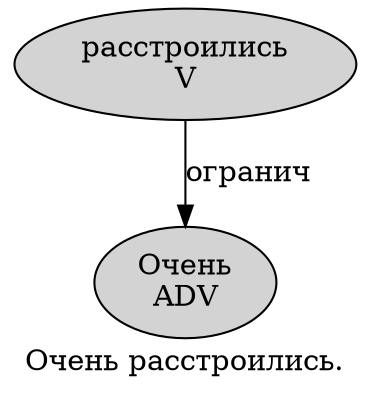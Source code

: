 digraph SENTENCE_5 {
	graph [label="Очень расстроились."]
	node [style=filled]
		0 [label="Очень
ADV" color="" fillcolor=lightgray penwidth=1 shape=ellipse]
		1 [label="расстроились
V" color="" fillcolor=lightgray penwidth=1 shape=ellipse]
			1 -> 0 [label="огранич"]
}